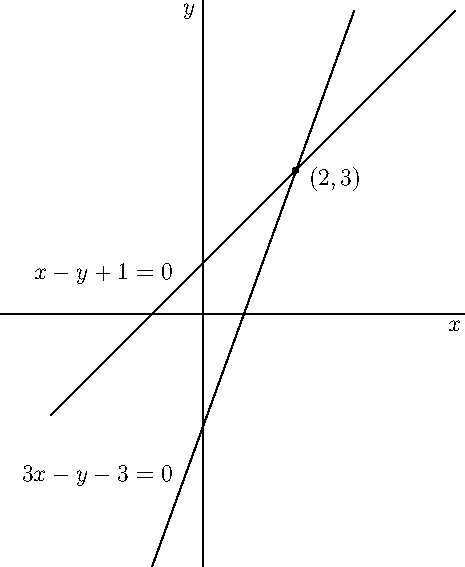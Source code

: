 size(10cm);
import graph;
xlimits(-4,5);
ylimits(-5,6);
xaxis("$x$");
yaxis("$y$");
draw((-3,-2)--(5,6));
draw((-1,-5)--(3,6));
label("$x-y+1=0$",(-0.5,0.5),NW);
label("$3x-y-3=0$",(-0.5,-3.5),NW);
dot((1.84,2.84));
label("$(2,3)$",(2,3),SE);

